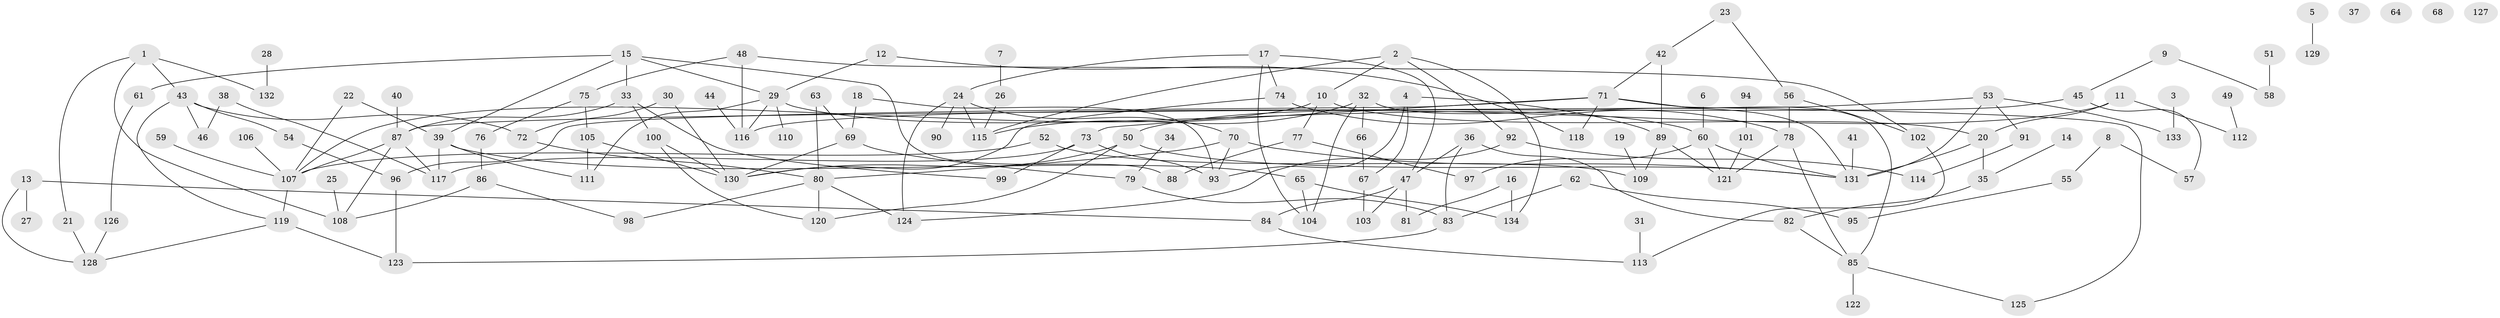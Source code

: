 // Generated by graph-tools (version 1.1) at 2025/12/03/09/25 04:12:57]
// undirected, 134 vertices, 183 edges
graph export_dot {
graph [start="1"]
  node [color=gray90,style=filled];
  1;
  2;
  3;
  4;
  5;
  6;
  7;
  8;
  9;
  10;
  11;
  12;
  13;
  14;
  15;
  16;
  17;
  18;
  19;
  20;
  21;
  22;
  23;
  24;
  25;
  26;
  27;
  28;
  29;
  30;
  31;
  32;
  33;
  34;
  35;
  36;
  37;
  38;
  39;
  40;
  41;
  42;
  43;
  44;
  45;
  46;
  47;
  48;
  49;
  50;
  51;
  52;
  53;
  54;
  55;
  56;
  57;
  58;
  59;
  60;
  61;
  62;
  63;
  64;
  65;
  66;
  67;
  68;
  69;
  70;
  71;
  72;
  73;
  74;
  75;
  76;
  77;
  78;
  79;
  80;
  81;
  82;
  83;
  84;
  85;
  86;
  87;
  88;
  89;
  90;
  91;
  92;
  93;
  94;
  95;
  96;
  97;
  98;
  99;
  100;
  101;
  102;
  103;
  104;
  105;
  106;
  107;
  108;
  109;
  110;
  111;
  112;
  113;
  114;
  115;
  116;
  117;
  118;
  119;
  120;
  121;
  122;
  123;
  124;
  125;
  126;
  127;
  128;
  129;
  130;
  131;
  132;
  133;
  134;
  1 -- 21;
  1 -- 43;
  1 -- 108;
  1 -- 132;
  2 -- 10;
  2 -- 92;
  2 -- 115;
  2 -- 134;
  3 -- 133;
  4 -- 67;
  4 -- 89;
  4 -- 93;
  5 -- 129;
  6 -- 60;
  7 -- 26;
  8 -- 55;
  8 -- 57;
  9 -- 45;
  9 -- 58;
  10 -- 20;
  10 -- 77;
  10 -- 107;
  11 -- 20;
  11 -- 50;
  11 -- 112;
  12 -- 29;
  12 -- 118;
  13 -- 27;
  13 -- 84;
  13 -- 128;
  14 -- 35;
  15 -- 29;
  15 -- 33;
  15 -- 39;
  15 -- 61;
  15 -- 88;
  16 -- 81;
  16 -- 134;
  17 -- 24;
  17 -- 47;
  17 -- 74;
  17 -- 104;
  18 -- 69;
  18 -- 93;
  19 -- 109;
  20 -- 35;
  20 -- 131;
  21 -- 128;
  22 -- 39;
  22 -- 107;
  23 -- 42;
  23 -- 56;
  24 -- 70;
  24 -- 90;
  24 -- 115;
  24 -- 124;
  25 -- 108;
  26 -- 115;
  28 -- 132;
  29 -- 60;
  29 -- 110;
  29 -- 111;
  29 -- 116;
  30 -- 72;
  30 -- 130;
  31 -- 113;
  32 -- 66;
  32 -- 104;
  32 -- 115;
  32 -- 131;
  33 -- 87;
  33 -- 99;
  33 -- 100;
  34 -- 79;
  35 -- 82;
  36 -- 47;
  36 -- 82;
  36 -- 83;
  38 -- 46;
  38 -- 117;
  39 -- 65;
  39 -- 111;
  39 -- 117;
  40 -- 87;
  41 -- 131;
  42 -- 71;
  42 -- 89;
  43 -- 46;
  43 -- 54;
  43 -- 72;
  43 -- 119;
  44 -- 116;
  45 -- 57;
  45 -- 116;
  47 -- 81;
  47 -- 84;
  47 -- 103;
  48 -- 75;
  48 -- 102;
  48 -- 116;
  49 -- 112;
  50 -- 120;
  50 -- 130;
  50 -- 131;
  51 -- 58;
  52 -- 107;
  52 -- 109;
  53 -- 87;
  53 -- 91;
  53 -- 131;
  53 -- 133;
  54 -- 96;
  55 -- 95;
  56 -- 78;
  56 -- 102;
  59 -- 107;
  60 -- 97;
  60 -- 121;
  60 -- 131;
  61 -- 126;
  62 -- 83;
  62 -- 95;
  63 -- 69;
  63 -- 80;
  65 -- 104;
  65 -- 134;
  66 -- 67;
  67 -- 103;
  69 -- 79;
  69 -- 130;
  70 -- 80;
  70 -- 93;
  70 -- 131;
  71 -- 73;
  71 -- 85;
  71 -- 96;
  71 -- 118;
  71 -- 125;
  72 -- 80;
  73 -- 93;
  73 -- 99;
  73 -- 117;
  74 -- 78;
  74 -- 130;
  75 -- 76;
  75 -- 105;
  76 -- 86;
  77 -- 88;
  77 -- 97;
  78 -- 85;
  78 -- 121;
  79 -- 83;
  80 -- 98;
  80 -- 120;
  80 -- 124;
  82 -- 85;
  83 -- 123;
  84 -- 113;
  85 -- 122;
  85 -- 125;
  86 -- 98;
  86 -- 108;
  87 -- 107;
  87 -- 108;
  87 -- 117;
  89 -- 109;
  89 -- 121;
  91 -- 114;
  92 -- 114;
  92 -- 124;
  94 -- 101;
  96 -- 123;
  100 -- 120;
  100 -- 130;
  101 -- 121;
  102 -- 113;
  105 -- 111;
  105 -- 130;
  106 -- 107;
  107 -- 119;
  119 -- 123;
  119 -- 128;
  126 -- 128;
}
